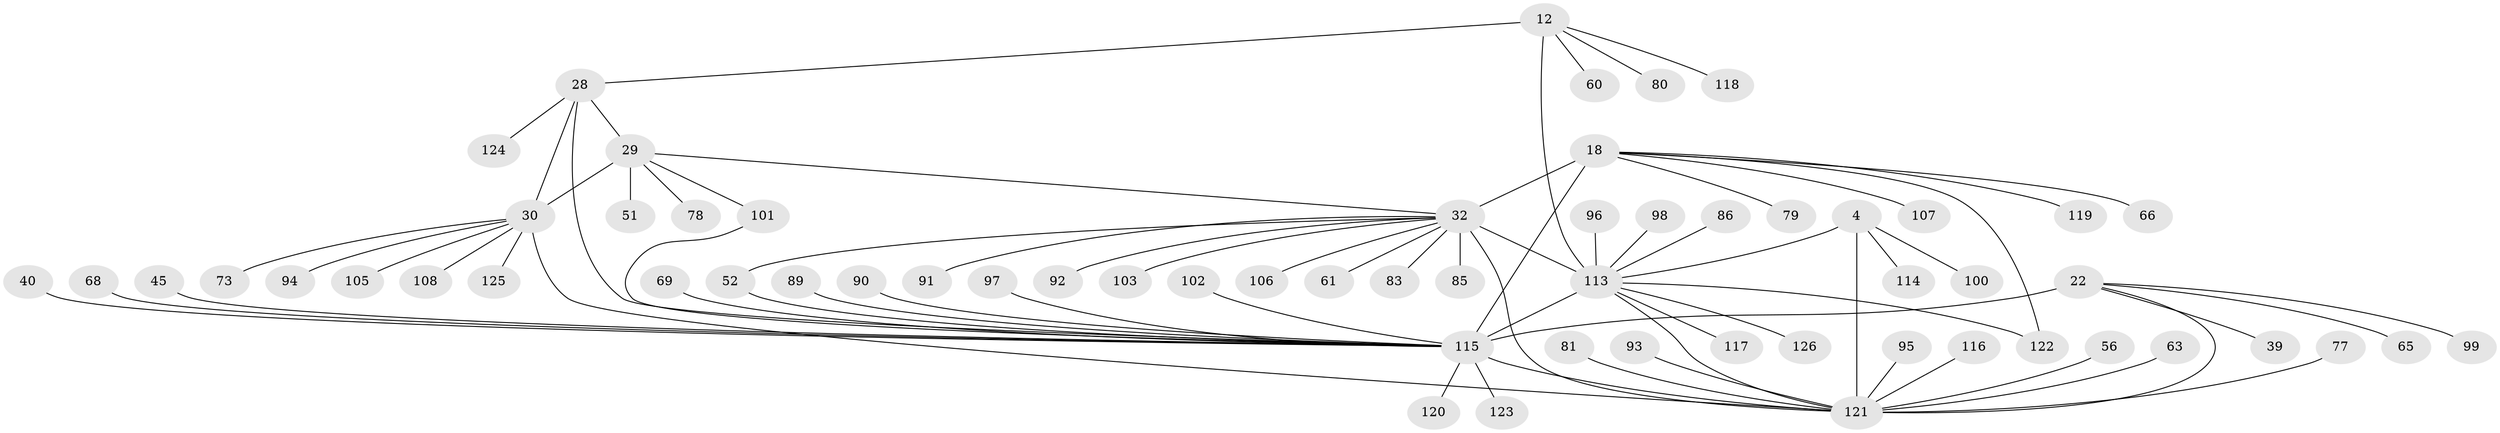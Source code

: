// original degree distribution, {12: 0.007936507936507936, 10: 0.023809523809523808, 7: 0.05555555555555555, 6: 0.023809523809523808, 8: 0.047619047619047616, 11: 0.03968253968253968, 9: 0.03968253968253968, 3: 0.047619047619047616, 2: 0.19047619047619047, 1: 0.5158730158730159, 4: 0.007936507936507936}
// Generated by graph-tools (version 1.1) at 2025/55/03/09/25 04:55:59]
// undirected, 63 vertices, 74 edges
graph export_dot {
graph [start="1"]
  node [color=gray90,style=filled];
  4 [super="+3"];
  12 [super="+8"];
  18 [super="+13"];
  22 [super="+19"];
  28 [super="+25"];
  29 [super="+27"];
  30 [super="+26"];
  32 [super="+17"];
  39;
  40;
  45;
  51;
  52;
  56;
  60 [super="+43"];
  61;
  63;
  65;
  66;
  68;
  69 [super="+49"];
  73 [super="+62"];
  77 [super="+36"];
  78;
  79;
  80;
  81;
  83 [super="+75"];
  85;
  86;
  89 [super="+64"];
  90;
  91;
  92;
  93;
  94;
  95;
  96 [super="+88"];
  97;
  98;
  99 [super="+57"];
  100;
  101 [super="+44"];
  102;
  103;
  105 [super="+54"];
  106;
  107;
  108;
  113 [super="+109+111+112"];
  114;
  115 [super="+82+23+110+24"];
  116;
  117;
  118 [super="+47"];
  119;
  120 [super="+76"];
  121 [super="+104+35+37+41+46+50"];
  122;
  123;
  124;
  125;
  126;
  4 -- 100;
  4 -- 114;
  4 -- 121 [weight=8];
  4 -- 113;
  12 -- 80;
  12 -- 28;
  12 -- 60;
  12 -- 118;
  12 -- 113 [weight=8];
  18 -- 107;
  18 -- 122;
  18 -- 66;
  18 -- 119;
  18 -- 79;
  18 -- 32 [weight=8];
  18 -- 115;
  22 -- 39;
  22 -- 65;
  22 -- 99;
  22 -- 115 [weight=8];
  22 -- 121;
  28 -- 29 [weight=4];
  28 -- 30 [weight=4];
  28 -- 124;
  28 -- 115 [weight=2];
  29 -- 30 [weight=4];
  29 -- 32 [weight=2];
  29 -- 51;
  29 -- 78;
  29 -- 101;
  30 -- 94;
  30 -- 108;
  30 -- 125;
  30 -- 105;
  30 -- 73;
  30 -- 121;
  32 -- 103;
  32 -- 106;
  32 -- 83;
  32 -- 52;
  32 -- 85;
  32 -- 61;
  32 -- 121 [weight=3];
  32 -- 91;
  32 -- 92;
  32 -- 113;
  40 -- 115;
  45 -- 115;
  52 -- 115;
  56 -- 121;
  63 -- 121;
  68 -- 115;
  69 -- 115;
  77 -- 121;
  81 -- 121;
  86 -- 113;
  89 -- 115;
  90 -- 115;
  93 -- 121;
  95 -- 121;
  96 -- 113;
  97 -- 115;
  98 -- 113;
  101 -- 115;
  102 -- 115;
  113 -- 115 [weight=5];
  113 -- 121 [weight=3];
  113 -- 117;
  113 -- 122;
  113 -- 126;
  115 -- 120;
  115 -- 121;
  115 -- 123;
  116 -- 121;
}
